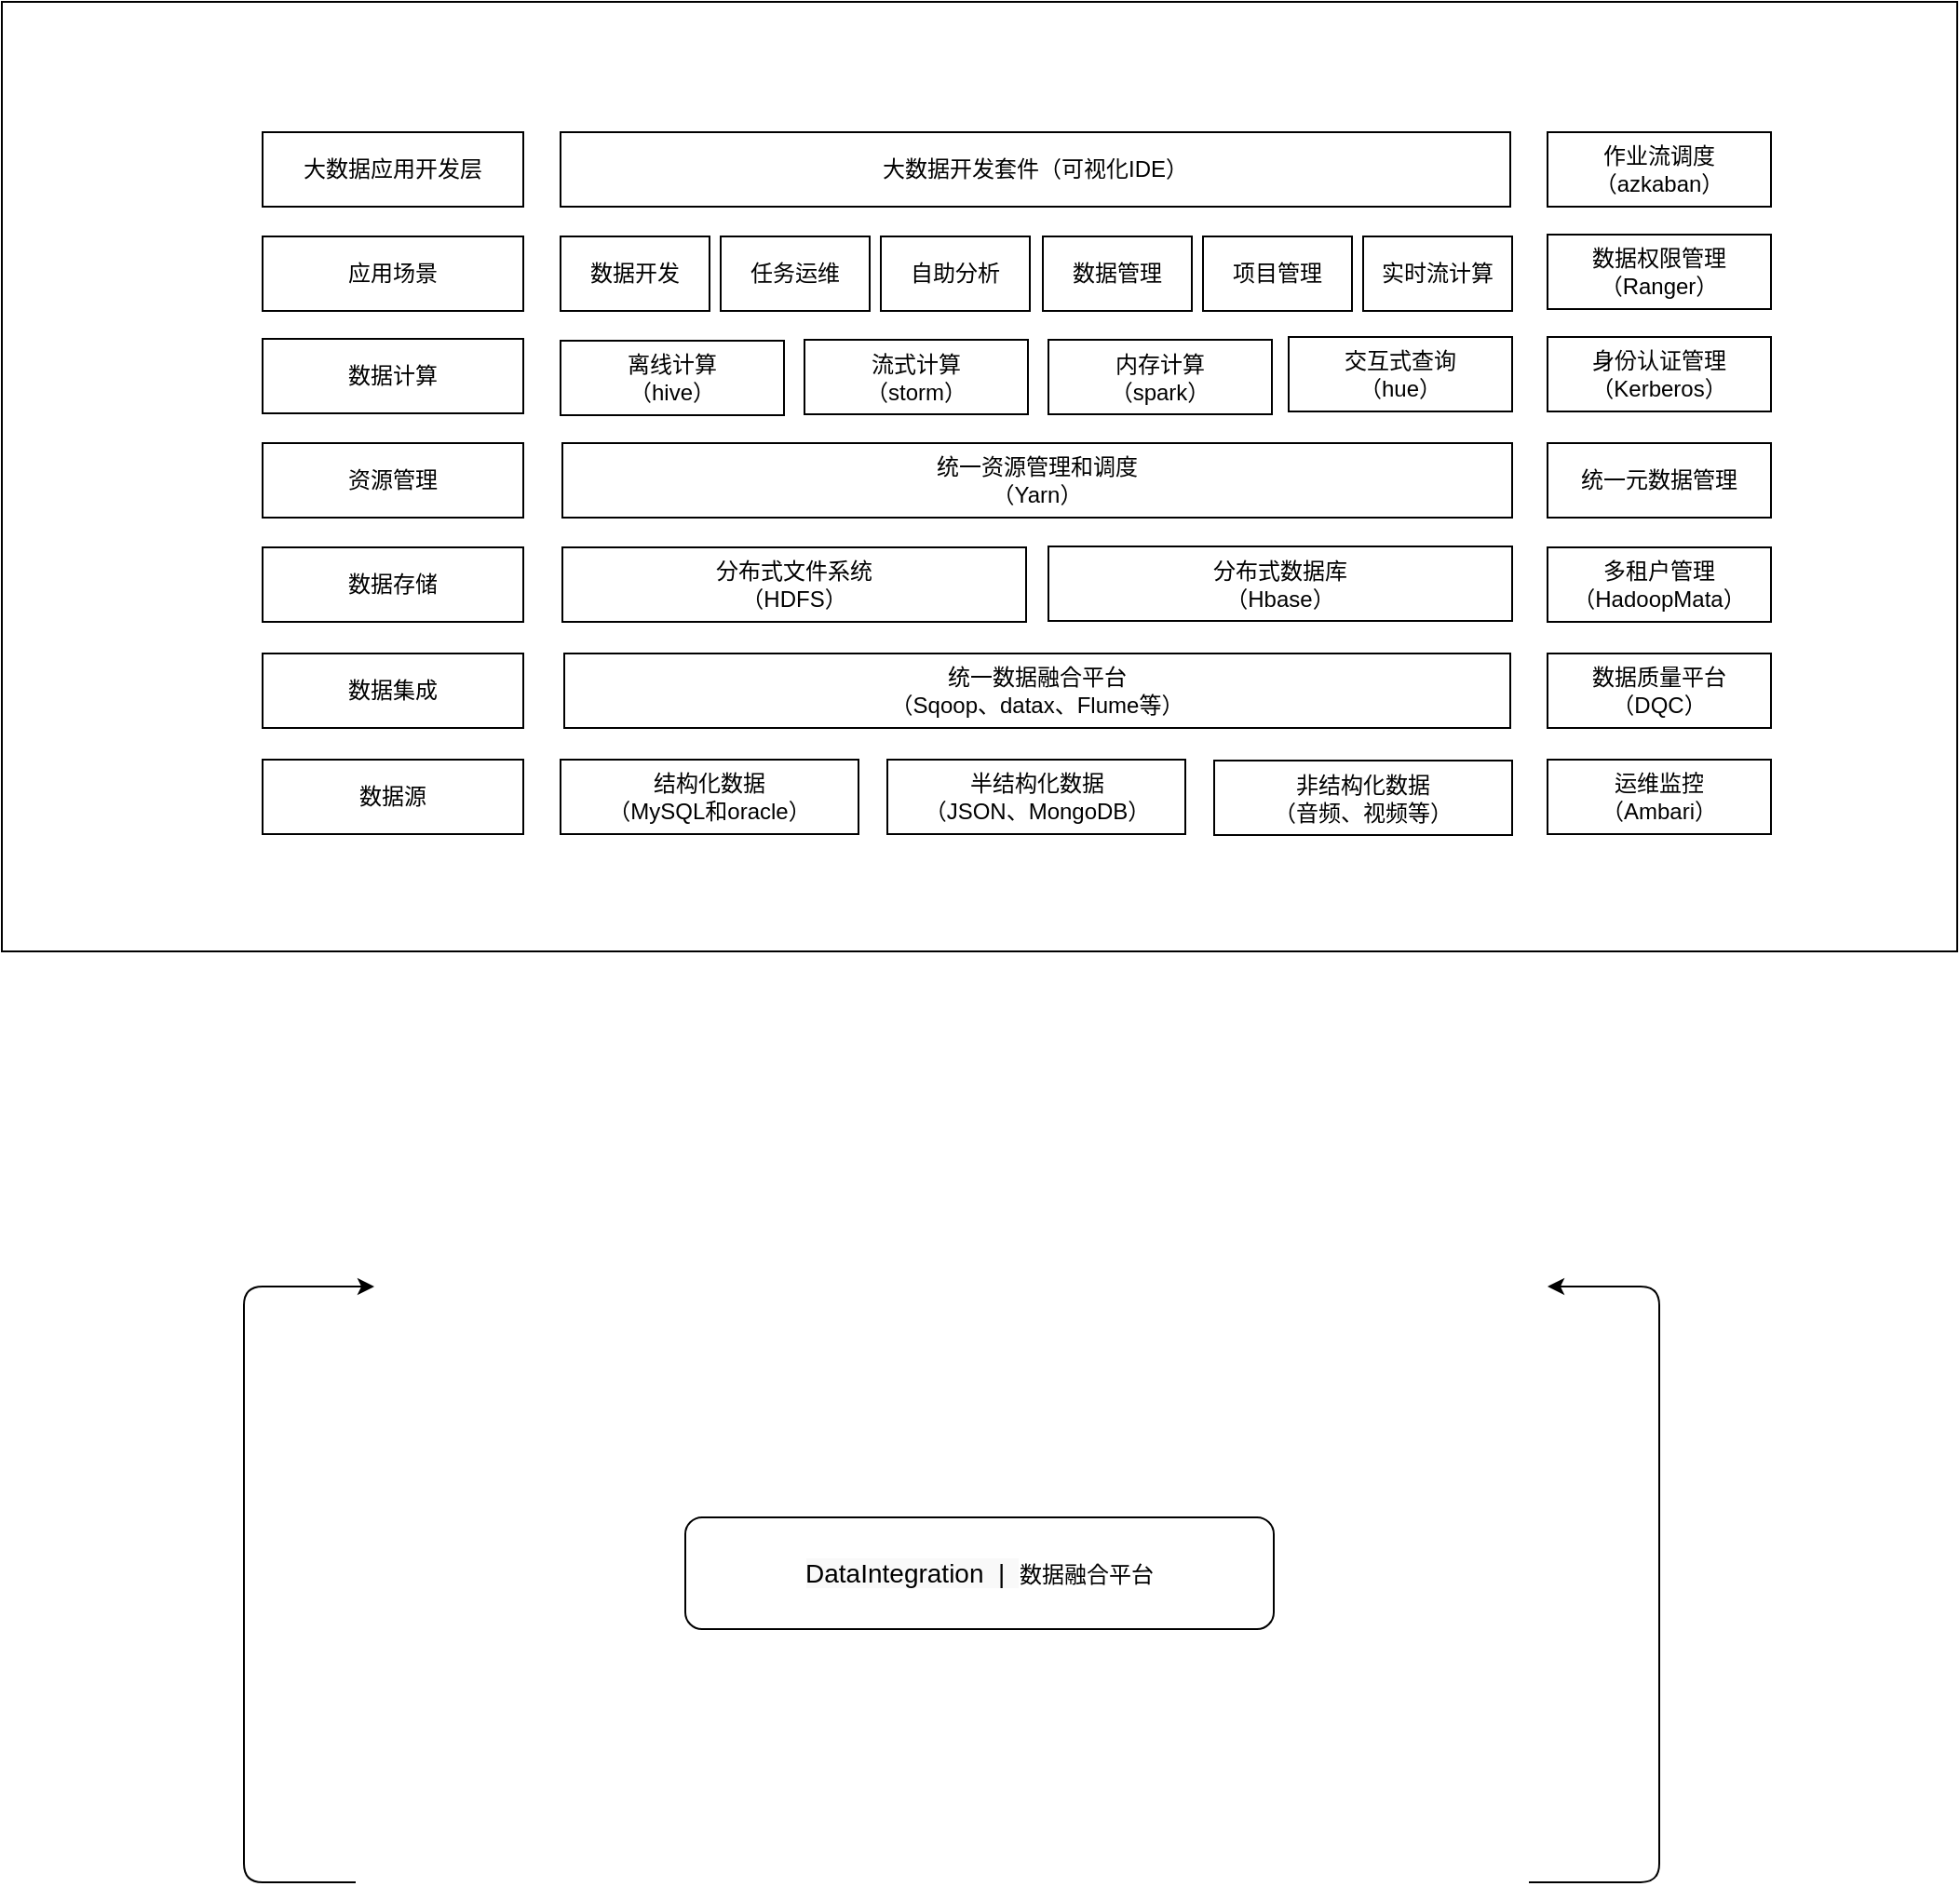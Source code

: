 <mxfile version="11.3.0" type="github" pages="1"><diagram id="HXOVgUkNHGujSXpbizK8" name="Page-1"><mxGraphModel dx="2253" dy="771" grid="1" gridSize="10" guides="1" tooltips="1" connect="1" arrows="1" fold="1" page="1" pageScale="1" pageWidth="827" pageHeight="1169" math="0" shadow="0"><root><mxCell id="0"/><mxCell id="1" parent="0"/><mxCell id="z_rLI3Wyw5Oonpa8T-_6-49" value="" style="rounded=0;whiteSpace=wrap;html=1;" vertex="1" parent="1"><mxGeometry x="-80" y="70" width="1050" height="510" as="geometry"/></mxCell><mxCell id="z_rLI3Wyw5Oonpa8T-_6-1" value="大数据应用开发层" style="rounded=0;whiteSpace=wrap;html=1;" vertex="1" parent="1"><mxGeometry x="60" y="140" width="140" height="40" as="geometry"/></mxCell><mxCell id="z_rLI3Wyw5Oonpa8T-_6-3" value="应用场景" style="rounded=0;whiteSpace=wrap;html=1;" vertex="1" parent="1"><mxGeometry x="60" y="196" width="140" height="40" as="geometry"/></mxCell><mxCell id="z_rLI3Wyw5Oonpa8T-_6-4" value="数据计算" style="rounded=0;whiteSpace=wrap;html=1;" vertex="1" parent="1"><mxGeometry x="60" y="251" width="140" height="40" as="geometry"/></mxCell><mxCell id="z_rLI3Wyw5Oonpa8T-_6-5" value="资源管理" style="rounded=0;whiteSpace=wrap;html=1;" vertex="1" parent="1"><mxGeometry x="60" y="307" width="140" height="40" as="geometry"/></mxCell><mxCell id="z_rLI3Wyw5Oonpa8T-_6-6" value="数据存储" style="rounded=0;whiteSpace=wrap;html=1;" vertex="1" parent="1"><mxGeometry x="60" y="363" width="140" height="40" as="geometry"/></mxCell><mxCell id="z_rLI3Wyw5Oonpa8T-_6-7" value="数据集成" style="rounded=0;whiteSpace=wrap;html=1;" vertex="1" parent="1"><mxGeometry x="60" y="420" width="140" height="40" as="geometry"/></mxCell><mxCell id="z_rLI3Wyw5Oonpa8T-_6-8" value="数据源" style="rounded=0;whiteSpace=wrap;html=1;" vertex="1" parent="1"><mxGeometry x="60" y="477" width="140" height="40" as="geometry"/></mxCell><mxCell id="z_rLI3Wyw5Oonpa8T-_6-9" value="大数据开发套件（可视化IDE）" style="rounded=0;whiteSpace=wrap;html=1;" vertex="1" parent="1"><mxGeometry x="220" y="140" width="510" height="40" as="geometry"/></mxCell><mxCell id="z_rLI3Wyw5Oonpa8T-_6-12" value="作业流调度&lt;br&gt;（azkaban）" style="rounded=0;whiteSpace=wrap;html=1;" vertex="1" parent="1"><mxGeometry x="750" y="140" width="120" height="40" as="geometry"/></mxCell><mxCell id="z_rLI3Wyw5Oonpa8T-_6-17" value="数据权限管理&lt;br&gt;（Ranger）" style="rounded=0;whiteSpace=wrap;html=1;" vertex="1" parent="1"><mxGeometry x="750" y="195" width="120" height="40" as="geometry"/></mxCell><mxCell id="z_rLI3Wyw5Oonpa8T-_6-18" value="身份认证管理&lt;br&gt;（Kerberos）" style="rounded=0;whiteSpace=wrap;html=1;" vertex="1" parent="1"><mxGeometry x="750" y="250" width="120" height="40" as="geometry"/></mxCell><mxCell id="z_rLI3Wyw5Oonpa8T-_6-19" value="统一元数据管理" style="rounded=0;whiteSpace=wrap;html=1;" vertex="1" parent="1"><mxGeometry x="750" y="307" width="120" height="40" as="geometry"/></mxCell><mxCell id="z_rLI3Wyw5Oonpa8T-_6-20" value="多租户管理&lt;br&gt;（HadoopMata）" style="rounded=0;whiteSpace=wrap;html=1;" vertex="1" parent="1"><mxGeometry x="750" y="363" width="120" height="40" as="geometry"/></mxCell><mxCell id="z_rLI3Wyw5Oonpa8T-_6-21" value="数据质量平台&lt;br&gt;（DQC）" style="rounded=0;whiteSpace=wrap;html=1;" vertex="1" parent="1"><mxGeometry x="750" y="420" width="120" height="40" as="geometry"/></mxCell><mxCell id="z_rLI3Wyw5Oonpa8T-_6-22" value="运维监控&lt;br&gt;（Ambari）" style="rounded=0;whiteSpace=wrap;html=1;" vertex="1" parent="1"><mxGeometry x="750" y="477" width="120" height="40" as="geometry"/></mxCell><mxCell id="z_rLI3Wyw5Oonpa8T-_6-23" value="统一资源管理和调度&lt;br&gt;（Yarn）" style="rounded=0;whiteSpace=wrap;html=1;" vertex="1" parent="1"><mxGeometry x="221" y="307" width="510" height="40" as="geometry"/></mxCell><mxCell id="z_rLI3Wyw5Oonpa8T-_6-25" value="数据开发" style="rounded=0;whiteSpace=wrap;html=1;" vertex="1" parent="1"><mxGeometry x="220" y="196" width="80" height="40" as="geometry"/></mxCell><mxCell id="z_rLI3Wyw5Oonpa8T-_6-31" value="任务运维" style="rounded=0;whiteSpace=wrap;html=1;" vertex="1" parent="1"><mxGeometry x="306" y="196" width="80" height="40" as="geometry"/></mxCell><mxCell id="z_rLI3Wyw5Oonpa8T-_6-32" value="自助分析" style="rounded=0;whiteSpace=wrap;html=1;" vertex="1" parent="1"><mxGeometry x="392" y="196" width="80" height="40" as="geometry"/></mxCell><mxCell id="z_rLI3Wyw5Oonpa8T-_6-33" value="数据管理" style="rounded=0;whiteSpace=wrap;html=1;" vertex="1" parent="1"><mxGeometry x="479" y="196" width="80" height="40" as="geometry"/></mxCell><mxCell id="z_rLI3Wyw5Oonpa8T-_6-34" value="项目管理" style="rounded=0;whiteSpace=wrap;html=1;" vertex="1" parent="1"><mxGeometry x="565" y="196" width="80" height="40" as="geometry"/></mxCell><mxCell id="z_rLI3Wyw5Oonpa8T-_6-35" value="实时流计算" style="rounded=0;whiteSpace=wrap;html=1;" vertex="1" parent="1"><mxGeometry x="651" y="196" width="80" height="40" as="geometry"/></mxCell><mxCell id="z_rLI3Wyw5Oonpa8T-_6-36" value="离线计算&lt;br&gt;（hive）" style="rounded=0;whiteSpace=wrap;html=1;" vertex="1" parent="1"><mxGeometry x="220" y="252" width="120" height="40" as="geometry"/></mxCell><mxCell id="z_rLI3Wyw5Oonpa8T-_6-37" value="流式计算&lt;br&gt;（storm）" style="rounded=0;whiteSpace=wrap;html=1;" vertex="1" parent="1"><mxGeometry x="351" y="251.5" width="120" height="40" as="geometry"/></mxCell><mxCell id="z_rLI3Wyw5Oonpa8T-_6-38" value="内存计算&lt;br&gt;（spark）" style="rounded=0;whiteSpace=wrap;html=1;" vertex="1" parent="1"><mxGeometry x="482" y="251.5" width="120" height="40" as="geometry"/></mxCell><mxCell id="z_rLI3Wyw5Oonpa8T-_6-39" value="交互式查询&lt;br&gt;（hue）" style="rounded=0;whiteSpace=wrap;html=1;" vertex="1" parent="1"><mxGeometry x="611" y="250" width="120" height="40" as="geometry"/></mxCell><mxCell id="z_rLI3Wyw5Oonpa8T-_6-40" value="分布式文件系统&lt;br&gt;（HDFS）" style="rounded=0;whiteSpace=wrap;html=1;" vertex="1" parent="1"><mxGeometry x="221" y="363" width="249" height="40" as="geometry"/></mxCell><mxCell id="z_rLI3Wyw5Oonpa8T-_6-41" value="分布式数据库&lt;br&gt;（Hbase）" style="rounded=0;whiteSpace=wrap;html=1;" vertex="1" parent="1"><mxGeometry x="482" y="362.5" width="249" height="40" as="geometry"/></mxCell><mxCell id="z_rLI3Wyw5Oonpa8T-_6-42" value="统一数据融合平台&lt;br&gt;（Sqoop、datax、Flume等）" style="rounded=0;whiteSpace=wrap;html=1;" vertex="1" parent="1"><mxGeometry x="222" y="420" width="508" height="40" as="geometry"/></mxCell><mxCell id="z_rLI3Wyw5Oonpa8T-_6-44" value="结构化数据&lt;br&gt;（MySQL和oracle）" style="rounded=0;whiteSpace=wrap;html=1;" vertex="1" parent="1"><mxGeometry x="220" y="477" width="160" height="40" as="geometry"/></mxCell><mxCell id="z_rLI3Wyw5Oonpa8T-_6-45" value="半结构化数据&lt;br&gt;（JSON、MongoDB）" style="rounded=0;whiteSpace=wrap;html=1;" vertex="1" parent="1"><mxGeometry x="395.5" y="477" width="160" height="40" as="geometry"/></mxCell><mxCell id="z_rLI3Wyw5Oonpa8T-_6-46" value="非结构化数据&lt;br&gt;（音频、视频等）" style="rounded=0;whiteSpace=wrap;html=1;" vertex="1" parent="1"><mxGeometry x="571" y="477.5" width="160" height="40" as="geometry"/></mxCell><mxCell id="z_rLI3Wyw5Oonpa8T-_6-57" value="&lt;span style=&quot;font-family: &amp;#34;arial&amp;#34; , &amp;#34;pingfang sc&amp;#34; , &amp;#34;hiragino sans gb&amp;#34; , &amp;#34;stheiti&amp;#34; , &amp;#34;microsoft yahei&amp;#34; , &amp;#34;wenquanyi micro hei&amp;#34; , sans-serif ; font-size: 14px ; text-align: left ; background-color: rgb(249 , 249 , 249)&quot;&gt;DataIntegration&amp;nbsp; |&amp;nbsp; &lt;/span&gt;数据融合平台" style="rounded=1;whiteSpace=wrap;html=1;fontFamily=Verdana;fontColor=#000000;" vertex="1" parent="1"><mxGeometry x="287" y="884" width="316" height="60" as="geometry"/></mxCell><mxCell id="z_rLI3Wyw5Oonpa8T-_6-58" value="" style="edgeStyle=elbowEdgeStyle;elbow=horizontal;endArrow=classic;html=1;fontFamily=Verdana;" edge="1" parent="1"><mxGeometry width="50" height="50" relative="1" as="geometry"><mxPoint x="110" y="1080" as="sourcePoint"/><mxPoint x="120" y="760" as="targetPoint"/><Array as="points"><mxPoint x="50" y="760"/></Array></mxGeometry></mxCell><mxCell id="z_rLI3Wyw5Oonpa8T-_6-60" value="" style="edgeStyle=elbowEdgeStyle;elbow=horizontal;endArrow=classic;html=1;fontFamily=Verdana;" edge="1" parent="1"><mxGeometry width="50" height="50" relative="1" as="geometry"><mxPoint x="740" y="1080" as="sourcePoint"/><mxPoint x="750" y="760" as="targetPoint"/><Array as="points"><mxPoint x="810" y="930"/></Array></mxGeometry></mxCell></root></mxGraphModel></diagram></mxfile>